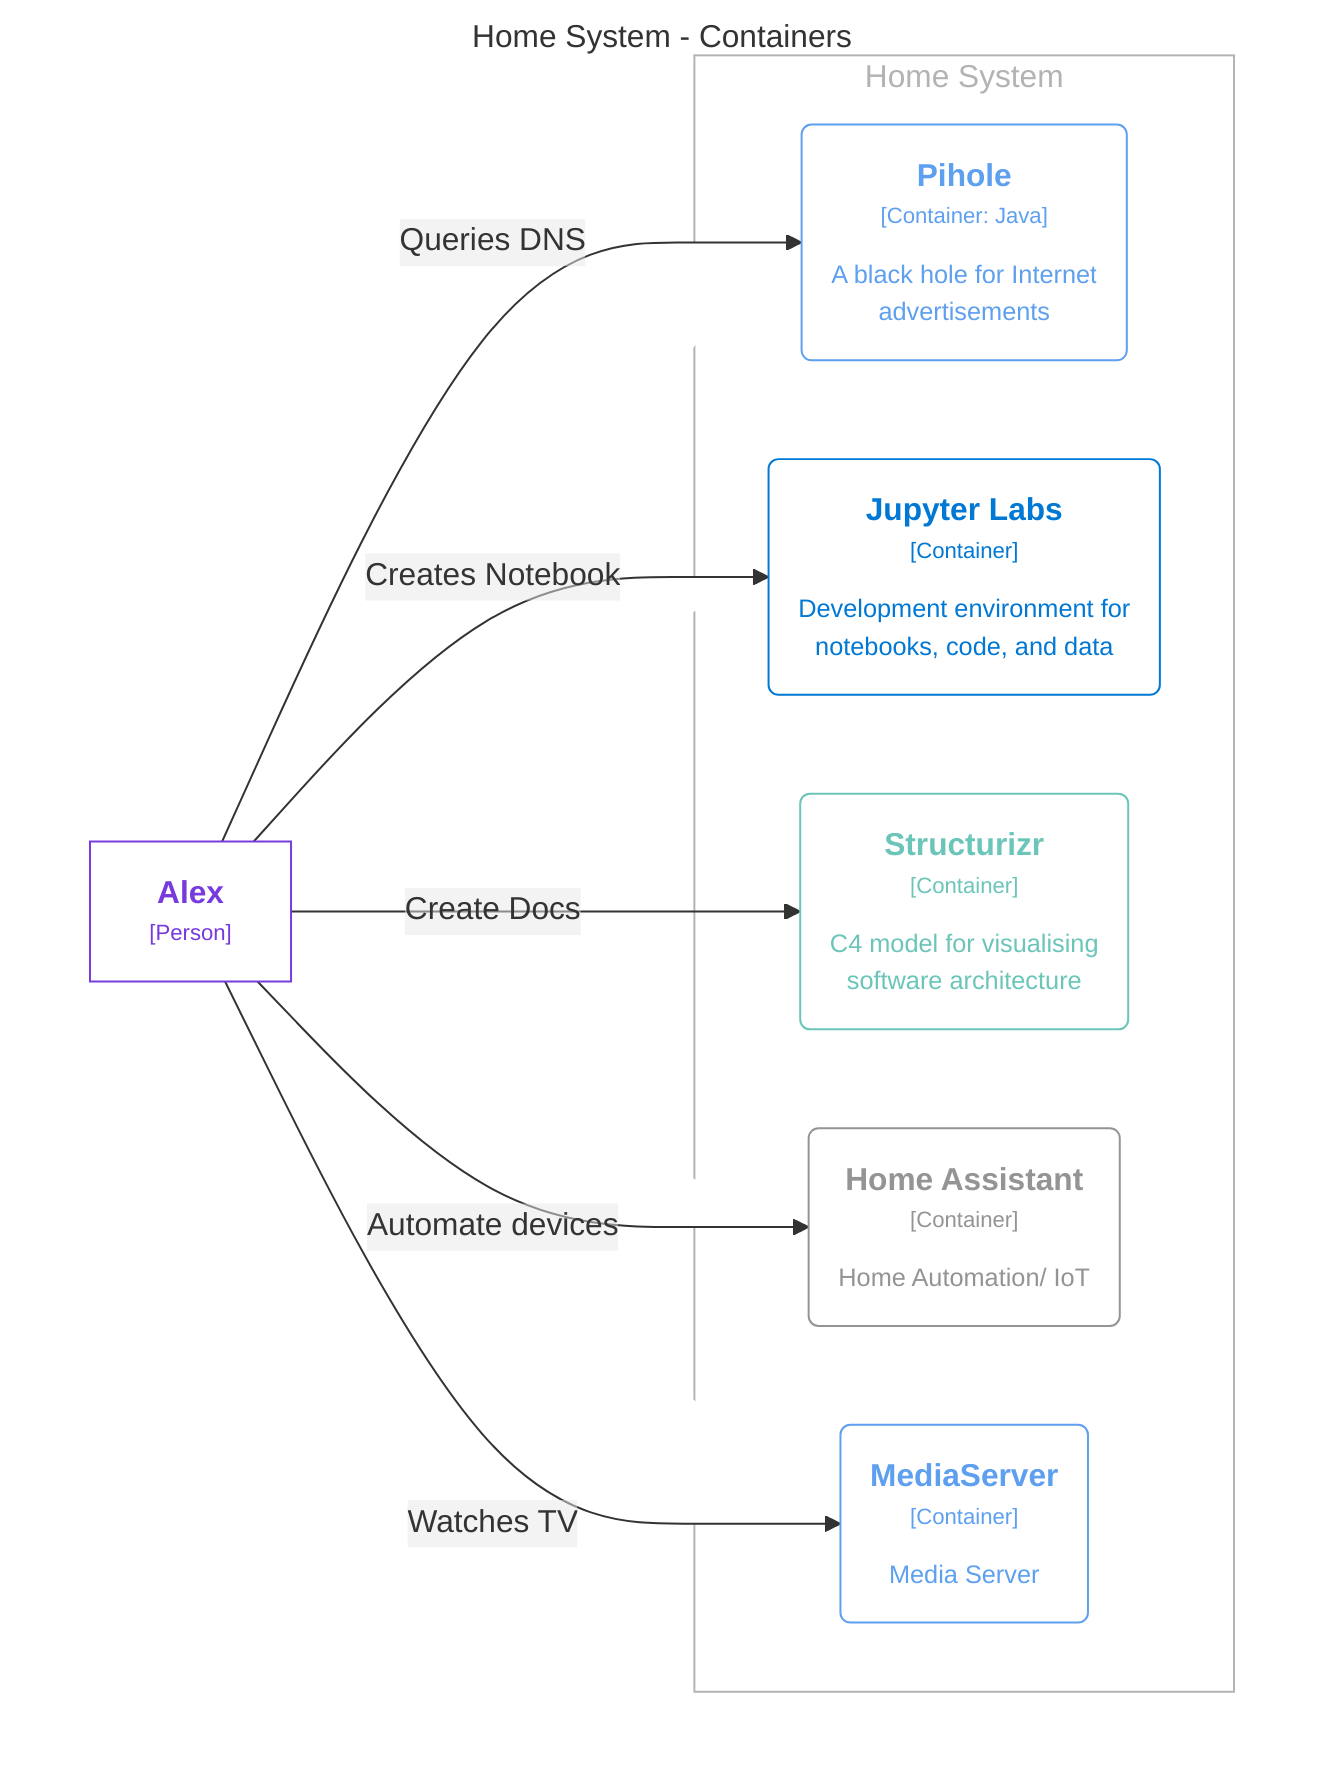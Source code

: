graph TB
  linkStyle default fill:#ffffff

  subgraph diagram [Home System - Containers]
    style diagram fill:#ffffff,stroke:#ffffff

    1["<div style='font-weight: bold'>Alex</div><div style='font-size: 70%; margin-top: 0px'>[Person]</div>"]
    style 1 fill:#ffffff,stroke:#773adc,color:#773adc

    subgraph 5 [Home System]
      style 5 fill:#ffffff,stroke:#b3b3b3,color:#b3b3b3

      10("<div style='font-weight: bold'>MediaServer</div><div style='font-size: 70%; margin-top: 0px'>[Container]</div><div style='font-size: 80%; margin-top:10px'>Media Server</div>")
      style 10 fill:#ffffff,stroke:#5ea0ef,color:#5ea0ef
      6("<div style='font-weight: bold'>Pihole</div><div style='font-size: 70%; margin-top: 0px'>[Container: Java]</div><div style='font-size: 80%; margin-top:10px'>A black hole for Internet<br />advertisements</div>")
      click 6 http://tv.home:8080/admin/login.php "http://tv.home:8080/admin/login.php"
      style 6 fill:#ffffff,stroke:#5ea0ef,color:#5ea0ef
      7("<div style='font-weight: bold'>Jupyter Labs</div><div style='font-size: 70%; margin-top: 0px'>[Container]</div><div style='font-size: 80%; margin-top:10px'>Development environment for<br />notebooks, code, and data</div>")
      click 7 http://tv.home:8888/lab/ "http://tv.home:8888/lab/"
      style 7 fill:#ffffff,stroke:#0078d4,color:#0078d4
      8("<div style='font-weight: bold'>Structurizr</div><div style='font-size: 70%; margin-top: 0px'>[Container]</div><div style='font-size: 80%; margin-top:10px'>C4 model for visualising<br />software architecture</div>")
      click 8 http://tv.home:8066/workspace/diagrams "http://tv.home:8066/workspace/diagrams"
      style 8 fill:#ffffff,stroke:#6bc5b8,color:#6bc5b8
      9("<div style='font-weight: bold'>Home Assistant</div><div style='font-size: 70%; margin-top: 0px'>[Container]</div><div style='font-size: 80%; margin-top:10px'>Home Automation/ IoT</div>")
      click 9 http://tv.home:8123/ "http://tv.home:8123/"
      style 9 fill:#ffffff,stroke:#949494,color:#949494
    end

    1-- "<div>Queries DNS</div><div style='font-size: 70%'></div>" -->6
    1-- "<div>Creates Notebook</div><div style='font-size: 70%'></div>" -->7
    1-- "<div>Create Docs</div><div style='font-size: 70%'></div>" -->8
    1-- "<div>Automate devices</div><div style='font-size: 70%'></div>" -->9
    1-- "<div>Watches TV</div><div style='font-size: 70%'></div>" -->10
  end